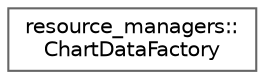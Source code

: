 digraph "Graphical Class Hierarchy"
{
 // LATEX_PDF_SIZE
  bgcolor="transparent";
  edge [fontname=Helvetica,fontsize=10,labelfontname=Helvetica,labelfontsize=10];
  node [fontname=Helvetica,fontsize=10,shape=box,height=0.2,width=0.4];
  rankdir="LR";
  Node0 [id="Node000000",label="resource_managers::\lChartDataFactory",height=0.2,width=0.4,color="grey40", fillcolor="white", style="filled",URL="$classresource__managers_1_1ChartDataFactory.html",tooltip=" "];
}
